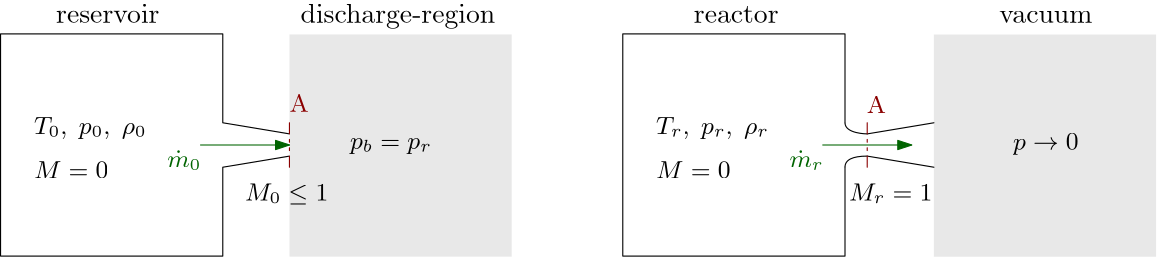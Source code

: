 <?xml version="1.0"?>
<!DOCTYPE ipe SYSTEM "ipe.dtd">
<ipe version="70218" creator="Ipe 7.2.30">
<info created="D:20250303183949" modified="D:20250311110554"/>
<ipestyle name="basic">
<symbol name="arrow/arc(spx)">
<path stroke="sym-stroke" fill="sym-stroke" pen="sym-pen">
0 0 m
-1 0.333 l
-1 -0.333 l
h
</path>
</symbol>
<symbol name="arrow/farc(spx)">
<path stroke="sym-stroke" fill="white" pen="sym-pen">
0 0 m
-1 0.333 l
-1 -0.333 l
h
</path>
</symbol>
<symbol name="arrow/ptarc(spx)">
<path stroke="sym-stroke" fill="sym-stroke" pen="sym-pen">
0 0 m
-1 0.333 l
-0.8 0 l
-1 -0.333 l
h
</path>
</symbol>
<symbol name="arrow/fptarc(spx)">
<path stroke="sym-stroke" fill="white" pen="sym-pen">
0 0 m
-1 0.333 l
-0.8 0 l
-1 -0.333 l
h
</path>
</symbol>
<symbol name="mark/circle(sx)" transformations="translations">
<path fill="sym-stroke">
0.6 0 0 0.6 0 0 e
0.4 0 0 0.4 0 0 e
</path>
</symbol>
<symbol name="mark/disk(sx)" transformations="translations">
<path fill="sym-stroke">
0.6 0 0 0.6 0 0 e
</path>
</symbol>
<symbol name="mark/fdisk(sfx)" transformations="translations">
<group>
<path fill="sym-fill">
0.5 0 0 0.5 0 0 e
</path>
<path fill="sym-stroke" fillrule="eofill">
0.6 0 0 0.6 0 0 e
0.4 0 0 0.4 0 0 e
</path>
</group>
</symbol>
<symbol name="mark/box(sx)" transformations="translations">
<path fill="sym-stroke" fillrule="eofill">
-0.6 -0.6 m
0.6 -0.6 l
0.6 0.6 l
-0.6 0.6 l
h
-0.4 -0.4 m
0.4 -0.4 l
0.4 0.4 l
-0.4 0.4 l
h
</path>
</symbol>
<symbol name="mark/square(sx)" transformations="translations">
<path fill="sym-stroke">
-0.6 -0.6 m
0.6 -0.6 l
0.6 0.6 l
-0.6 0.6 l
h
</path>
</symbol>
<symbol name="mark/fsquare(sfx)" transformations="translations">
<group>
<path fill="sym-fill">
-0.5 -0.5 m
0.5 -0.5 l
0.5 0.5 l
-0.5 0.5 l
h
</path>
<path fill="sym-stroke" fillrule="eofill">
-0.6 -0.6 m
0.6 -0.6 l
0.6 0.6 l
-0.6 0.6 l
h
-0.4 -0.4 m
0.4 -0.4 l
0.4 0.4 l
-0.4 0.4 l
h
</path>
</group>
</symbol>
<symbol name="mark/cross(sx)" transformations="translations">
<group>
<path fill="sym-stroke">
-0.43 -0.57 m
0.57 0.43 l
0.43 0.57 l
-0.57 -0.43 l
h
</path>
<path fill="sym-stroke">
-0.43 0.57 m
0.57 -0.43 l
0.43 -0.57 l
-0.57 0.43 l
h
</path>
</group>
</symbol>
<symbol name="arrow/fnormal(spx)">
<path stroke="sym-stroke" fill="white" pen="sym-pen">
0 0 m
-1 0.333 l
-1 -0.333 l
h
</path>
</symbol>
<symbol name="arrow/pointed(spx)">
<path stroke="sym-stroke" fill="sym-stroke" pen="sym-pen">
0 0 m
-1 0.333 l
-0.8 0 l
-1 -0.333 l
h
</path>
</symbol>
<symbol name="arrow/fpointed(spx)">
<path stroke="sym-stroke" fill="white" pen="sym-pen">
0 0 m
-1 0.333 l
-0.8 0 l
-1 -0.333 l
h
</path>
</symbol>
<symbol name="arrow/linear(spx)">
<path stroke="sym-stroke" pen="sym-pen">
-1 0.333 m
0 0 l
-1 -0.333 l
</path>
</symbol>
<symbol name="arrow/fdouble(spx)">
<path stroke="sym-stroke" fill="white" pen="sym-pen">
0 0 m
-1 0.333 l
-1 -0.333 l
h
-1 0 m
-2 0.333 l
-2 -0.333 l
h
</path>
</symbol>
<symbol name="arrow/double(spx)">
<path stroke="sym-stroke" fill="sym-stroke" pen="sym-pen">
0 0 m
-1 0.333 l
-1 -0.333 l
h
-1 0 m
-2 0.333 l
-2 -0.333 l
h
</path>
</symbol>
<symbol name="arrow/mid-normal(spx)">
<path stroke="sym-stroke" fill="sym-stroke" pen="sym-pen">
0.5 0 m
-0.5 0.333 l
-0.5 -0.333 l
h
</path>
</symbol>
<symbol name="arrow/mid-fnormal(spx)">
<path stroke="sym-stroke" fill="white" pen="sym-pen">
0.5 0 m
-0.5 0.333 l
-0.5 -0.333 l
h
</path>
</symbol>
<symbol name="arrow/mid-pointed(spx)">
<path stroke="sym-stroke" fill="sym-stroke" pen="sym-pen">
0.5 0 m
-0.5 0.333 l
-0.3 0 l
-0.5 -0.333 l
h
</path>
</symbol>
<symbol name="arrow/mid-fpointed(spx)">
<path stroke="sym-stroke" fill="white" pen="sym-pen">
0.5 0 m
-0.5 0.333 l
-0.3 0 l
-0.5 -0.333 l
h
</path>
</symbol>
<symbol name="arrow/mid-double(spx)">
<path stroke="sym-stroke" fill="sym-stroke" pen="sym-pen">
1 0 m
0 0.333 l
0 -0.333 l
h
0 0 m
-1 0.333 l
-1 -0.333 l
h
</path>
</symbol>
<symbol name="arrow/mid-fdouble(spx)">
<path stroke="sym-stroke" fill="white" pen="sym-pen">
1 0 m
0 0.333 l
0 -0.333 l
h
0 0 m
-1 0.333 l
-1 -0.333 l
h
</path>
</symbol>
<anglesize name="22.5 deg" value="22.5"/>
<anglesize name="30 deg" value="30"/>
<anglesize name="45 deg" value="45"/>
<anglesize name="60 deg" value="60"/>
<anglesize name="90 deg" value="90"/>
<arrowsize name="large" value="10"/>
<arrowsize name="small" value="5"/>
<arrowsize name="tiny" value="3"/>
<color name="blue" value="0 0 1"/>
<color name="brown" value="0.647 0.165 0.165"/>
<color name="darkblue" value="0 0 0.545"/>
<color name="darkcyan" value="0 0.545 0.545"/>
<color name="darkgray" value="0.663"/>
<color name="darkgreen" value="0 0.392 0"/>
<color name="darkmagenta" value="0.545 0 0.545"/>
<color name="darkorange" value="1 0.549 0"/>
<color name="darkred" value="0.545 0 0"/>
<color name="gold" value="1 0.843 0"/>
<color name="gray" value="0.745"/>
<color name="green" value="0 1 0"/>
<color name="lightblue" value="0.678 0.847 0.902"/>
<color name="lightcyan" value="0.878 1 1"/>
<color name="lightgray" value="0.827"/>
<color name="lightgreen" value="0.565 0.933 0.565"/>
<color name="lightyellow" value="1 1 0.878"/>
<color name="navy" value="0 0 0.502"/>
<color name="orange" value="1 0.647 0"/>
<color name="pink" value="1 0.753 0.796"/>
<color name="purple" value="0.627 0.125 0.941"/>
<color name="red" value="1 0 0"/>
<color name="seagreen" value="0.18 0.545 0.341"/>
<color name="turquoise" value="0.251 0.878 0.816"/>
<color name="violet" value="0.933 0.51 0.933"/>
<color name="yellow" value="1 1 0"/>
<dashstyle name="dash dot dotted" value="[4 2 1 2 1 2] 0"/>
<dashstyle name="dash dotted" value="[4 2 1 2] 0"/>
<dashstyle name="dashed" value="[4] 0"/>
<dashstyle name="dotted" value="[1 3] 0"/>
<gridsize name="10 pts (~3.5 mm)" value="10"/>
<gridsize name="14 pts (~5 mm)" value="14"/>
<gridsize name="16 pts (~6 mm)" value="16"/>
<gridsize name="20 pts (~7 mm)" value="20"/>
<gridsize name="28 pts (~10 mm)" value="28"/>
<gridsize name="32 pts (~12 mm)" value="32"/>
<gridsize name="4 pts" value="4"/>
<gridsize name="56 pts (~20 mm)" value="56"/>
<gridsize name="8 pts (~3 mm)" value="8"/>
<opacity name="10%" value="0.1"/>
<opacity name="30%" value="0.3"/>
<opacity name="50%" value="0.5"/>
<opacity name="75%" value="0.75"/>
<pen name="fat" value="1.2"/>
<pen name="heavier" value="0.8"/>
<pen name="ultrafat" value="2"/>
<symbolsize name="large" value="5"/>
<symbolsize name="small" value="2"/>
<symbolsize name="tiny" value="1.1"/>
<textsize name="Huge" value="\Huge"/>
<textsize name="LARGE" value="\LARGE"/>
<textsize name="Large" value="\Large"/>
<textsize name="footnote" value="\footnotesize"/>
<textsize name="huge" value="\huge"/>
<textsize name="large" value="\large"/>
<textsize name="script" value="\scriptsize"/>
<textsize name="small" value="\small"/>
<textsize name="tiny" value="\tiny"/>
<textstyle name="center" begin="\begin{center}" end="\end{center}"/>
<textstyle name="item" begin="\begin{itemize}\item{}" end="\end{itemize}"/>
<textstyle name="itemize" begin="\begin{itemize}" end="\end{itemize}"/>
<tiling name="falling" angle="-60" step="4" width="1"/>
<tiling name="rising" angle="30" step="4" width="1"/>
</ipestyle>
<page>
<layer name="alpha"/>
<layer name="beta"/>
<view layers="alpha beta" active="beta"/>
<path layer="beta" matrix="1 0 0 1 335.986 95.7826" fill="lightgray" opacity="50%" stroke-opacity="opaque">
64 656 m
64 576 l
144 576 l
144 656 l
h
</path>
<path matrix="1 0 0 1 104.015 95.8105" fill="lightgray" opacity="50%" stroke-opacity="opaque">
64 656 m
64 576 l
144 576 l
144 656 l
h
</path>
<path layer="alpha" stroke="black">
168 716 m
144 720 l
144 752 l
64 752 l
64 672 l
144 672 l
144 704 l
168 708 l
168 708 l
168 708 l
</path>
<path matrix="1 0 0 1 48 0" stroke="black" cap="1">
320 720 m
320 752 l
240 752 l
240 672 l
320 672 l
320 704 l
320 704 l
</path>
<text matrix="1 0 0 1 43.8122 -0.501489" transformations="translations" pos="332 724" stroke="darkred" type="label" width="6.91" height="6.127" depth="0" valign="baseline" size="small">A</text>
<text matrix="1 0 0 1 -164 0" transformations="translations" pos="332 724" stroke="darkred" type="label" width="6.91" height="6.127" depth="0" valign="baseline" size="small">A</text>
<path stroke="darkred" dash="dash dot dotted" cap="1" join="1">
168 704 m
168 720 l
168 720 l
</path>
<text matrix="1 0 0 1 0 -8" transformations="translations" pos="84 764" stroke="black" type="label" width="37.222" height="6.654" depth="0" valign="baseline">reservoir</text>
<text matrix="1 0 0 1 109.593 -8.01914" transformations="translations" pos="204 764" stroke="black" type="label" width="30.497" height="6.128" depth="0" valign="baseline">reactor</text>
<path stroke="black">
368 720 m
368 716
376 716
376 716 c
</path>
<path stroke="black">
368 704 m
368 708
376 708 c
</path>
<path stroke="black" cap="1">
376 716 m
400 720 l
</path>
<path stroke="black" cap="1">
376 708 m
400 704 l
</path>
<path stroke="darkred" dash="dash dot dotted" cap="1" join="1">
376 720 m
376 704 l
</path>
<text matrix="1 0 0 1 220 -20" transformations="translations" pos="80 736" stroke="black" type="label" width="40.534" height="6.13" depth="1.74" valign="baseline" size="small" style="math">T_r,\;p_r,\;\rho_r</text>
<path layer="beta" stroke="black" dash="dash dot dotted">
168 764 m
168 764 l
168 764 l
168 764 l
h
</path>
<text matrix="1 0 0 1 88 -8" transformations="translations" pos="84 764" stroke="black" type="label" width="70.126" height="6.926" depth="1.93" valign="baseline">discharge-region</text>
<text matrix="1 0 0 1 339.548 -8.01602" transformations="translations" pos="84 764" stroke="black" type="label" width="33.486" height="4.289" depth="0" valign="baseline">vacuum</text>
<text matrix="1 0 0 1 109.762 -25.4019" transformations="translations" pos="80 736" stroke="black" type="label" width="29.469" height="3.864" depth="1.74" valign="baseline" size="small" style="math">p_b = p_r</text>
<text matrix="1 0 0 1 -12 -8" transformations="translations" pos="164 700" stroke="black" type="label" width="29.949" height="6.131" depth="1.36" valign="baseline" size="small" style="math">M_0\le 1</text>
<text matrix="1 0 0 1 205.452 -8.00891" transformations="translations" pos="164 700" stroke="black" type="label" width="29.956" height="6.133" depth="0.99" valign="baseline" size="small" style="math">M_r = 1</text>
<text matrix="1 0 0 1 -88 0" transformations="translations" pos="164 700" stroke="black" type="label" width="26.766" height="6.127" depth="0" valign="baseline" size="small" style="math">M = 0</text>
<text matrix="1 0 0 1 136 0" transformations="translations" pos="164 700" stroke="black" type="label" width="26.766" height="6.127" depth="0" valign="baseline" size="small" style="math">M = 0</text>
<text matrix="1 0 0 1 -4 -20" transformations="translations" pos="80 736" stroke="black" type="label" width="40.513" height="6.13" depth="1.74" valign="baseline" size="small" style="math">T_0,\;p_0,\;\rho_0</text>
<text matrix="1 0 0 1 348.516 -25.7207" transformations="translations" pos="80 736" stroke="black" type="label" width="23.569" height="5.782" depth="1.74" valign="baseline" size="small" style="math">p \to 0</text>
<path matrix="1 0 0 1 88 56" stroke="darkgreen" cap="1" arrow="normal/small">
272 656 m
304 656 l
</path>
<text matrix="1 0 0 1 8 -32" transformations="translations" pos="340 736" stroke="darkgreen" type="label" width="12.277" height="6.006" depth="0.99" valign="baseline" size="small" style="math">\dot{m}_r</text>
<path matrix="1 0 0 1 -136 56" stroke="darkgreen" cap="1" arrow="normal/small">
272 656 m
304 656 l
</path>
<text matrix="1 0 0 1 -216 -32" transformations="translations" pos="340 736" stroke="darkgreen" type="label" width="12.27" height="6.006" depth="0.99" valign="baseline" size="small" style="math">\dot{m}_0</text>
</page>
</ipe>
